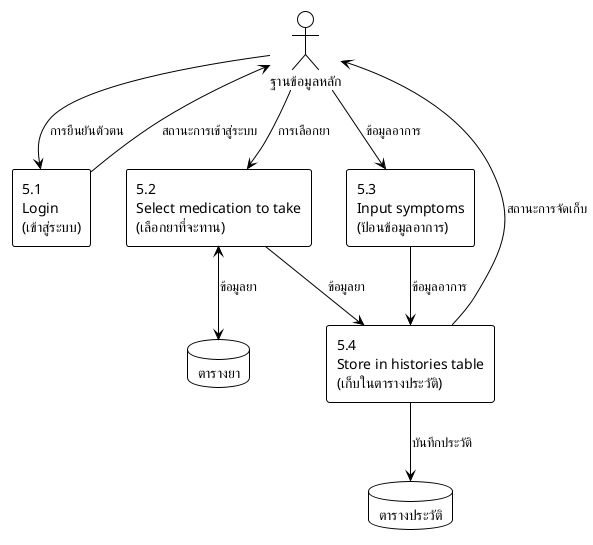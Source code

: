 @startuml CapYaDoo_Level2_5_History
!theme plain
skinparam backgroundColor white

actor "ฐานข้อมูลหลัก" as Admin
database "ตารางประวัติ" as HistoryDB
database "ตารางยา" as MedDB

rectangle "5.1\nLogin\n(เข้าสู่ระบบ)" as P51
rectangle "5.2\nSelect medication to take\n(เลือกยาที่จะทาน)" as P52
rectangle "5.3\nInput symptoms\n(ป้อนข้อมูลอาการ)" as P53
rectangle "5.4\nStore in histories table\n(เก็บในตารางประวัติ)" as P54

Admin --> P51 : การยืนยันตัวตน
Admin --> P52 : การเลือกยา
Admin --> P53 : ข้อมูลอาการ
P52 --> P54 : ข้อมูลยา
P53 --> P54 : ข้อมูลอาการ

P51 --> Admin : สถานะการเข้าสู่ระบบ
P54 --> Admin : สถานะการจัดเก็บ

P52 <--> MedDB : ข้อมูลยา
P54 --> HistoryDB : บันทึกประวัติ

@enduml
